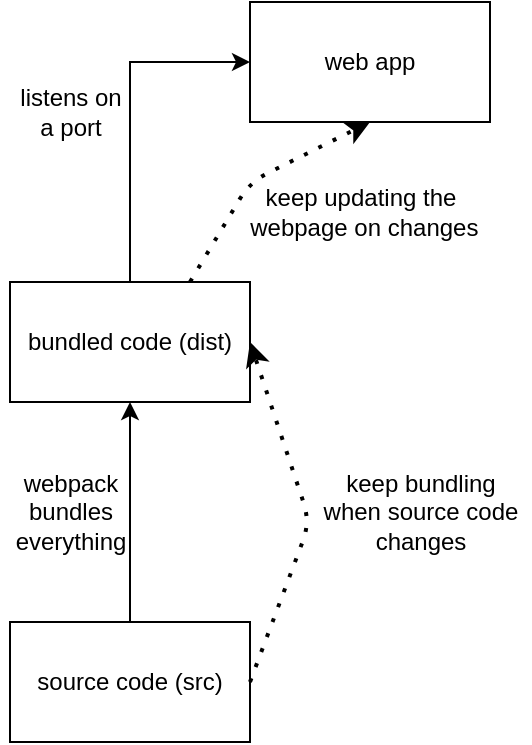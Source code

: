 <mxfile version="13.7.7" type="device"><diagram id="slSMJf4cKberUAXke_6x" name="Page-1"><mxGraphModel dx="288" dy="618" grid="1" gridSize="10" guides="1" tooltips="1" connect="1" arrows="1" fold="1" page="1" pageScale="1" pageWidth="827" pageHeight="1169" math="0" shadow="0"><root><mxCell id="0"/><mxCell id="1" parent="0"/><mxCell id="qwQRcBQ9ePdhkRW6iURD-14" value="" style="group" vertex="1" connectable="0" parent="1"><mxGeometry x="50" y="70" width="265" height="370" as="geometry"/></mxCell><mxCell id="qwQRcBQ9ePdhkRW6iURD-1" value="bundled code (dist)" style="rounded=0;whiteSpace=wrap;html=1;" vertex="1" parent="qwQRcBQ9ePdhkRW6iURD-14"><mxGeometry x="5" y="140" width="120" height="60" as="geometry"/></mxCell><mxCell id="qwQRcBQ9ePdhkRW6iURD-3" style="edgeStyle=orthogonalEdgeStyle;rounded=0;orthogonalLoop=1;jettySize=auto;html=1;entryX=0.5;entryY=1;entryDx=0;entryDy=0;" edge="1" parent="qwQRcBQ9ePdhkRW6iURD-14" source="qwQRcBQ9ePdhkRW6iURD-2" target="qwQRcBQ9ePdhkRW6iURD-1"><mxGeometry relative="1" as="geometry"/></mxCell><mxCell id="qwQRcBQ9ePdhkRW6iURD-2" value="source code (src)" style="rounded=0;whiteSpace=wrap;html=1;" vertex="1" parent="qwQRcBQ9ePdhkRW6iURD-14"><mxGeometry x="5" y="310" width="120" height="60" as="geometry"/></mxCell><mxCell id="qwQRcBQ9ePdhkRW6iURD-4" value="webpack&lt;br&gt;bundles&lt;br&gt;everything" style="text;html=1;align=center;verticalAlign=middle;resizable=0;points=[];autosize=1;" vertex="1" parent="qwQRcBQ9ePdhkRW6iURD-14"><mxGeometry y="230" width="70" height="50" as="geometry"/></mxCell><mxCell id="qwQRcBQ9ePdhkRW6iURD-5" value="web app" style="rounded=0;whiteSpace=wrap;html=1;" vertex="1" parent="qwQRcBQ9ePdhkRW6iURD-14"><mxGeometry x="125" width="120" height="60" as="geometry"/></mxCell><mxCell id="qwQRcBQ9ePdhkRW6iURD-7" value="listens on &lt;br&gt;a port" style="text;html=1;align=center;verticalAlign=middle;resizable=0;points=[];autosize=1;" vertex="1" parent="qwQRcBQ9ePdhkRW6iURD-14"><mxGeometry y="40" width="70" height="30" as="geometry"/></mxCell><mxCell id="qwQRcBQ9ePdhkRW6iURD-10" value="" style="endArrow=classic;dashed=1;html=1;dashPattern=1 3;strokeWidth=2;exitX=1;exitY=0.5;exitDx=0;exitDy=0;entryX=1;entryY=0.5;entryDx=0;entryDy=0;endFill=1;" edge="1" parent="qwQRcBQ9ePdhkRW6iURD-14" source="qwQRcBQ9ePdhkRW6iURD-2" target="qwQRcBQ9ePdhkRW6iURD-1"><mxGeometry width="50" height="50" relative="1" as="geometry"><mxPoint x="185" y="290" as="sourcePoint"/><mxPoint x="235" y="240" as="targetPoint"/><Array as="points"><mxPoint x="155" y="260"/></Array></mxGeometry></mxCell><mxCell id="qwQRcBQ9ePdhkRW6iURD-11" value="keep bundling&lt;br&gt;when source code&lt;br&gt;changes" style="text;html=1;align=center;verticalAlign=middle;resizable=0;points=[];autosize=1;" vertex="1" parent="qwQRcBQ9ePdhkRW6iURD-14"><mxGeometry x="155" y="230" width="110" height="50" as="geometry"/></mxCell><mxCell id="qwQRcBQ9ePdhkRW6iURD-6" style="edgeStyle=orthogonalEdgeStyle;rounded=0;orthogonalLoop=1;jettySize=auto;html=1;entryX=0;entryY=0.5;entryDx=0;entryDy=0;" edge="1" parent="qwQRcBQ9ePdhkRW6iURD-14" source="qwQRcBQ9ePdhkRW6iURD-1" target="qwQRcBQ9ePdhkRW6iURD-5"><mxGeometry relative="1" as="geometry"/></mxCell><mxCell id="qwQRcBQ9ePdhkRW6iURD-12" value="" style="endArrow=classic;dashed=1;html=1;dashPattern=1 3;strokeWidth=2;entryX=0.5;entryY=1;entryDx=0;entryDy=0;exitX=0.75;exitY=0;exitDx=0;exitDy=0;endFill=1;" edge="1" parent="qwQRcBQ9ePdhkRW6iURD-14" source="qwQRcBQ9ePdhkRW6iURD-1" target="qwQRcBQ9ePdhkRW6iURD-5"><mxGeometry width="50" height="50" relative="1" as="geometry"><mxPoint x="225" y="160" as="sourcePoint"/><mxPoint x="275" y="110" as="targetPoint"/><Array as="points"><mxPoint x="125" y="90"/></Array></mxGeometry></mxCell><mxCell id="qwQRcBQ9ePdhkRW6iURD-13" value="keep updating the&lt;br&gt;&amp;nbsp;webpage on changes" style="text;html=1;align=center;verticalAlign=middle;resizable=0;points=[];autosize=1;" vertex="1" parent="qwQRcBQ9ePdhkRW6iURD-14"><mxGeometry x="115" y="90" width="130" height="30" as="geometry"/></mxCell></root></mxGraphModel></diagram></mxfile>